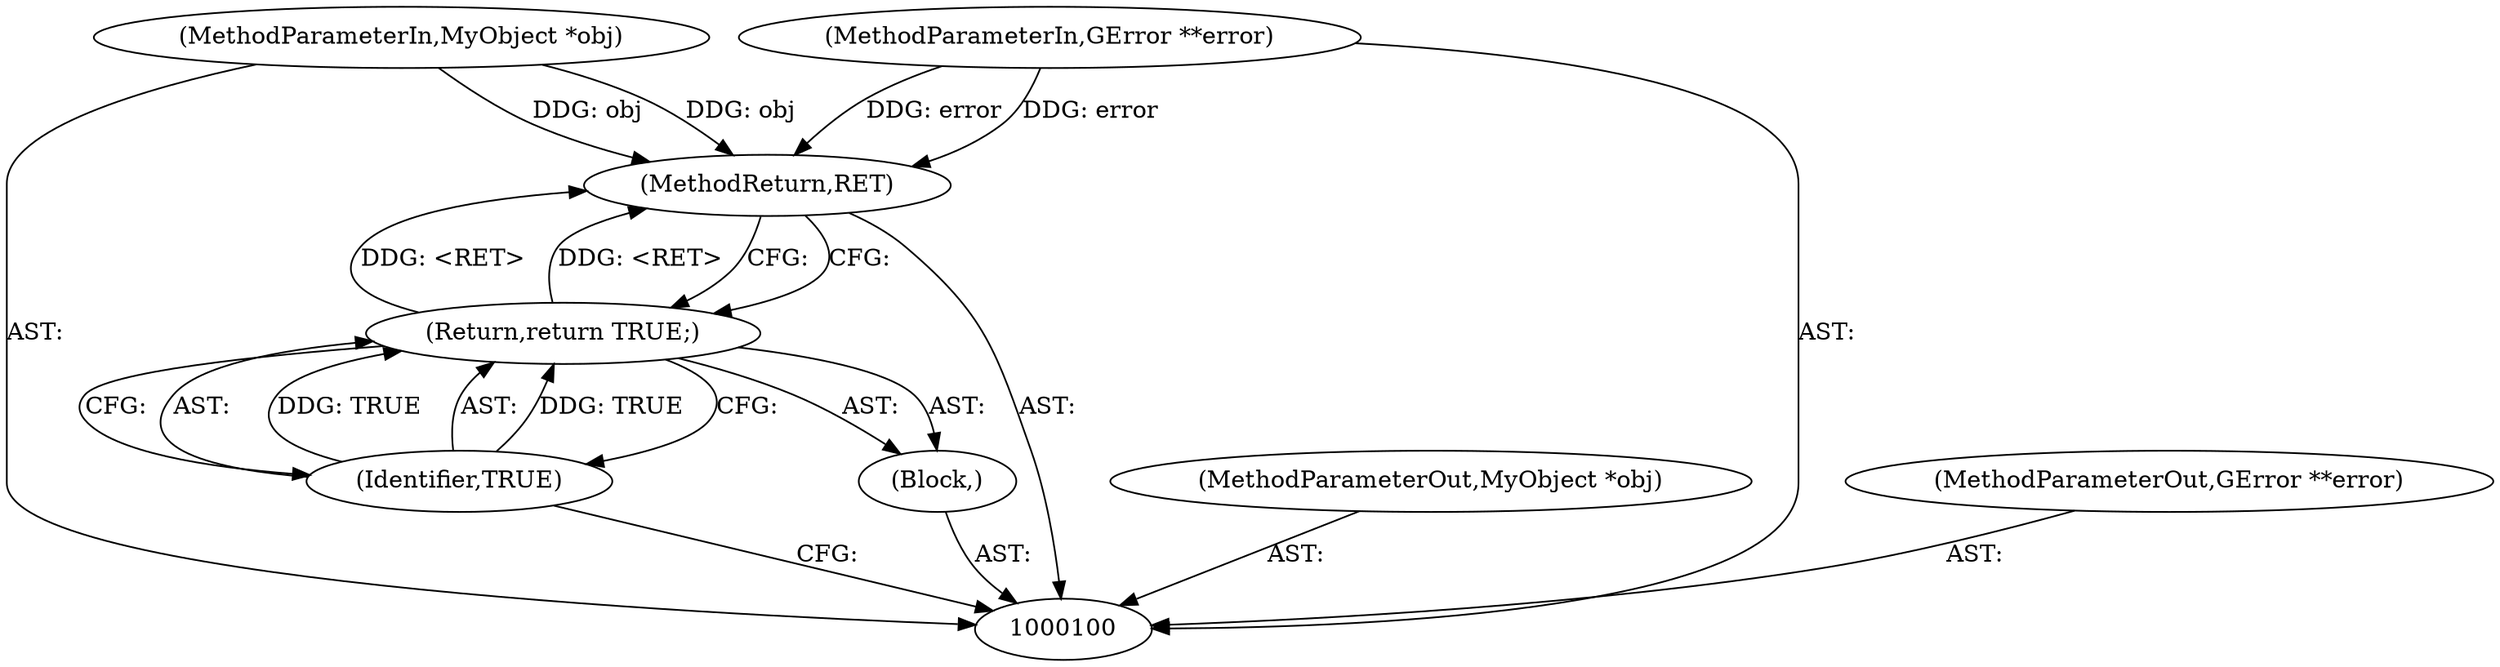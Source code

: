 digraph "1_dbus_9a6bce9b615abca6068348c1606ba8eaf13d9ae0_9" {
"1000106" [label="(MethodReturn,RET)"];
"1000101" [label="(MethodParameterIn,MyObject *obj)"];
"1000113" [label="(MethodParameterOut,MyObject *obj)"];
"1000102" [label="(MethodParameterIn,GError **error)"];
"1000114" [label="(MethodParameterOut,GError **error)"];
"1000103" [label="(Block,)"];
"1000104" [label="(Return,return TRUE;)"];
"1000105" [label="(Identifier,TRUE)"];
"1000106" -> "1000100"  [label="AST: "];
"1000106" -> "1000104"  [label="CFG: "];
"1000102" -> "1000106"  [label="DDG: error"];
"1000101" -> "1000106"  [label="DDG: obj"];
"1000104" -> "1000106"  [label="DDG: <RET>"];
"1000101" -> "1000100"  [label="AST: "];
"1000101" -> "1000106"  [label="DDG: obj"];
"1000113" -> "1000100"  [label="AST: "];
"1000102" -> "1000100"  [label="AST: "];
"1000102" -> "1000106"  [label="DDG: error"];
"1000114" -> "1000100"  [label="AST: "];
"1000103" -> "1000100"  [label="AST: "];
"1000104" -> "1000103"  [label="AST: "];
"1000104" -> "1000103"  [label="AST: "];
"1000104" -> "1000105"  [label="CFG: "];
"1000105" -> "1000104"  [label="AST: "];
"1000106" -> "1000104"  [label="CFG: "];
"1000104" -> "1000106"  [label="DDG: <RET>"];
"1000105" -> "1000104"  [label="DDG: TRUE"];
"1000105" -> "1000104"  [label="AST: "];
"1000105" -> "1000100"  [label="CFG: "];
"1000104" -> "1000105"  [label="CFG: "];
"1000105" -> "1000104"  [label="DDG: TRUE"];
}
